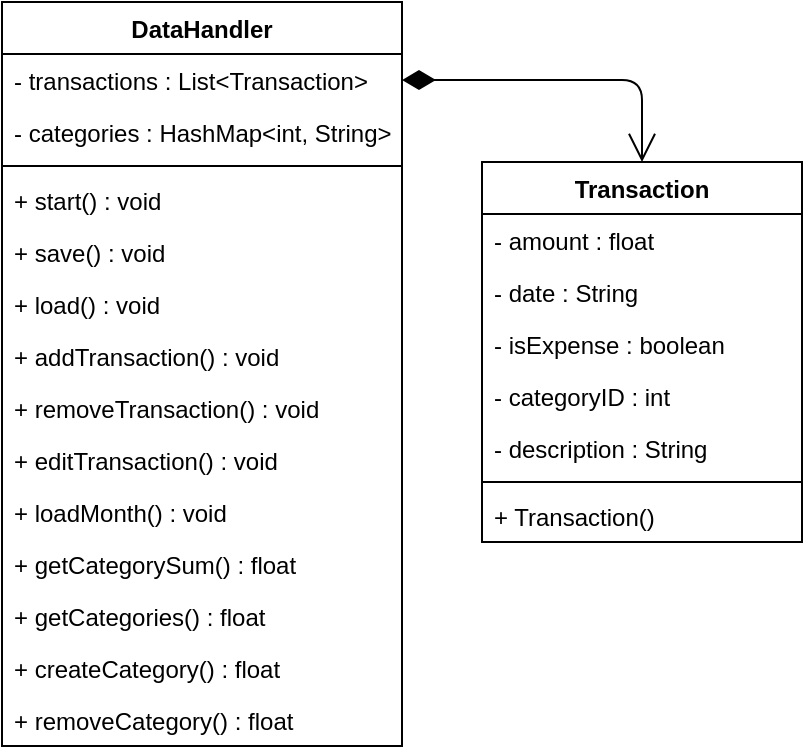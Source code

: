 <mxfile version="15.1.2" type="github">
  <diagram id="nWVULoXig8h5HPylabz_" name="Page-1">
    <mxGraphModel dx="1002" dy="682" grid="1" gridSize="10" guides="1" tooltips="1" connect="1" arrows="1" fold="1" page="1" pageScale="1" pageWidth="827" pageHeight="1169" math="0" shadow="0">
      <root>
        <mxCell id="0" />
        <mxCell id="1" parent="0" />
        <mxCell id="JpioFVyZRpaNfHh55IIH-1" value="DataHandler" style="swimlane;fontStyle=1;align=center;verticalAlign=top;childLayout=stackLayout;horizontal=1;startSize=26;horizontalStack=0;resizeParent=1;resizeParentMax=0;resizeLast=0;collapsible=1;marginBottom=0;" parent="1" vertex="1">
          <mxGeometry x="80" y="120" width="200" height="372" as="geometry" />
        </mxCell>
        <mxCell id="JpioFVyZRpaNfHh55IIH-2" value="- transactions : List&lt;Transaction&gt;" style="text;strokeColor=none;fillColor=none;align=left;verticalAlign=top;spacingLeft=4;spacingRight=4;overflow=hidden;rotatable=0;points=[[0,0.5],[1,0.5]];portConstraint=eastwest;" parent="JpioFVyZRpaNfHh55IIH-1" vertex="1">
          <mxGeometry y="26" width="200" height="26" as="geometry" />
        </mxCell>
        <mxCell id="JpioFVyZRpaNfHh55IIH-5" value="- categories : HashMap&lt;int, String&gt;" style="text;strokeColor=none;fillColor=none;align=left;verticalAlign=top;spacingLeft=4;spacingRight=4;overflow=hidden;rotatable=0;points=[[0,0.5],[1,0.5]];portConstraint=eastwest;" parent="JpioFVyZRpaNfHh55IIH-1" vertex="1">
          <mxGeometry y="52" width="200" height="26" as="geometry" />
        </mxCell>
        <mxCell id="JpioFVyZRpaNfHh55IIH-3" value="" style="line;strokeWidth=1;fillColor=none;align=left;verticalAlign=middle;spacingTop=-1;spacingLeft=3;spacingRight=3;rotatable=0;labelPosition=right;points=[];portConstraint=eastwest;" parent="JpioFVyZRpaNfHh55IIH-1" vertex="1">
          <mxGeometry y="78" width="200" height="8" as="geometry" />
        </mxCell>
        <mxCell id="JpioFVyZRpaNfHh55IIH-13" value="+ start() : void" style="text;strokeColor=none;fillColor=none;align=left;verticalAlign=top;spacingLeft=4;spacingRight=4;overflow=hidden;rotatable=0;points=[[0,0.5],[1,0.5]];portConstraint=eastwest;" parent="JpioFVyZRpaNfHh55IIH-1" vertex="1">
          <mxGeometry y="86" width="200" height="26" as="geometry" />
        </mxCell>
        <mxCell id="JpioFVyZRpaNfHh55IIH-14" value="+ save() : void" style="text;strokeColor=none;fillColor=none;align=left;verticalAlign=top;spacingLeft=4;spacingRight=4;overflow=hidden;rotatable=0;points=[[0,0.5],[1,0.5]];portConstraint=eastwest;" parent="JpioFVyZRpaNfHh55IIH-1" vertex="1">
          <mxGeometry y="112" width="200" height="26" as="geometry" />
        </mxCell>
        <mxCell id="JpioFVyZRpaNfHh55IIH-15" value="+ load() : void" style="text;strokeColor=none;fillColor=none;align=left;verticalAlign=top;spacingLeft=4;spacingRight=4;overflow=hidden;rotatable=0;points=[[0,0.5],[1,0.5]];portConstraint=eastwest;" parent="JpioFVyZRpaNfHh55IIH-1" vertex="1">
          <mxGeometry y="138" width="200" height="26" as="geometry" />
        </mxCell>
        <mxCell id="JpioFVyZRpaNfHh55IIH-4" value="+ addTransaction() : void" style="text;strokeColor=none;fillColor=none;align=left;verticalAlign=top;spacingLeft=4;spacingRight=4;overflow=hidden;rotatable=0;points=[[0,0.5],[1,0.5]];portConstraint=eastwest;" parent="JpioFVyZRpaNfHh55IIH-1" vertex="1">
          <mxGeometry y="164" width="200" height="26" as="geometry" />
        </mxCell>
        <mxCell id="JpioFVyZRpaNfHh55IIH-6" value="+ removeTransaction() : void" style="text;strokeColor=none;fillColor=none;align=left;verticalAlign=top;spacingLeft=4;spacingRight=4;overflow=hidden;rotatable=0;points=[[0,0.5],[1,0.5]];portConstraint=eastwest;" parent="JpioFVyZRpaNfHh55IIH-1" vertex="1">
          <mxGeometry y="190" width="200" height="26" as="geometry" />
        </mxCell>
        <mxCell id="JpioFVyZRpaNfHh55IIH-7" value="+ editTransaction() : void" style="text;strokeColor=none;fillColor=none;align=left;verticalAlign=top;spacingLeft=4;spacingRight=4;overflow=hidden;rotatable=0;points=[[0,0.5],[1,0.5]];portConstraint=eastwest;" parent="JpioFVyZRpaNfHh55IIH-1" vertex="1">
          <mxGeometry y="216" width="200" height="26" as="geometry" />
        </mxCell>
        <mxCell id="JpioFVyZRpaNfHh55IIH-8" value="+ loadMonth() : void" style="text;strokeColor=none;fillColor=none;align=left;verticalAlign=top;spacingLeft=4;spacingRight=4;overflow=hidden;rotatable=0;points=[[0,0.5],[1,0.5]];portConstraint=eastwest;" parent="JpioFVyZRpaNfHh55IIH-1" vertex="1">
          <mxGeometry y="242" width="200" height="26" as="geometry" />
        </mxCell>
        <mxCell id="JpioFVyZRpaNfHh55IIH-9" value="+ getCategorySum() : float" style="text;strokeColor=none;fillColor=none;align=left;verticalAlign=top;spacingLeft=4;spacingRight=4;overflow=hidden;rotatable=0;points=[[0,0.5],[1,0.5]];portConstraint=eastwest;" parent="JpioFVyZRpaNfHh55IIH-1" vertex="1">
          <mxGeometry y="268" width="200" height="26" as="geometry" />
        </mxCell>
        <mxCell id="JpioFVyZRpaNfHh55IIH-10" value="+ getCategories() : float" style="text;strokeColor=none;fillColor=none;align=left;verticalAlign=top;spacingLeft=4;spacingRight=4;overflow=hidden;rotatable=0;points=[[0,0.5],[1,0.5]];portConstraint=eastwest;" parent="JpioFVyZRpaNfHh55IIH-1" vertex="1">
          <mxGeometry y="294" width="200" height="26" as="geometry" />
        </mxCell>
        <mxCell id="JpioFVyZRpaNfHh55IIH-11" value="+ createCategory() : float" style="text;strokeColor=none;fillColor=none;align=left;verticalAlign=top;spacingLeft=4;spacingRight=4;overflow=hidden;rotatable=0;points=[[0,0.5],[1,0.5]];portConstraint=eastwest;" parent="JpioFVyZRpaNfHh55IIH-1" vertex="1">
          <mxGeometry y="320" width="200" height="26" as="geometry" />
        </mxCell>
        <mxCell id="JpioFVyZRpaNfHh55IIH-12" value="+ removeCategory() : float" style="text;strokeColor=none;fillColor=none;align=left;verticalAlign=top;spacingLeft=4;spacingRight=4;overflow=hidden;rotatable=0;points=[[0,0.5],[1,0.5]];portConstraint=eastwest;" parent="JpioFVyZRpaNfHh55IIH-1" vertex="1">
          <mxGeometry y="346" width="200" height="26" as="geometry" />
        </mxCell>
        <mxCell id="JpioFVyZRpaNfHh55IIH-16" value="Transaction&#xa;" style="swimlane;fontStyle=1;align=center;verticalAlign=top;childLayout=stackLayout;horizontal=1;startSize=26;horizontalStack=0;resizeParent=1;resizeParentMax=0;resizeLast=0;collapsible=1;marginBottom=0;" parent="1" vertex="1">
          <mxGeometry x="320" y="200" width="160" height="190" as="geometry" />
        </mxCell>
        <mxCell id="JpioFVyZRpaNfHh55IIH-17" value="- amount : float" style="text;strokeColor=none;fillColor=none;align=left;verticalAlign=top;spacingLeft=4;spacingRight=4;overflow=hidden;rotatable=0;points=[[0,0.5],[1,0.5]];portConstraint=eastwest;" parent="JpioFVyZRpaNfHh55IIH-16" vertex="1">
          <mxGeometry y="26" width="160" height="26" as="geometry" />
        </mxCell>
        <mxCell id="JpioFVyZRpaNfHh55IIH-20" value="- date : String" style="text;strokeColor=none;fillColor=none;align=left;verticalAlign=top;spacingLeft=4;spacingRight=4;overflow=hidden;rotatable=0;points=[[0,0.5],[1,0.5]];portConstraint=eastwest;" parent="JpioFVyZRpaNfHh55IIH-16" vertex="1">
          <mxGeometry y="52" width="160" height="26" as="geometry" />
        </mxCell>
        <mxCell id="JpioFVyZRpaNfHh55IIH-21" value="- isExpense : boolean" style="text;strokeColor=none;fillColor=none;align=left;verticalAlign=top;spacingLeft=4;spacingRight=4;overflow=hidden;rotatable=0;points=[[0,0.5],[1,0.5]];portConstraint=eastwest;" parent="JpioFVyZRpaNfHh55IIH-16" vertex="1">
          <mxGeometry y="78" width="160" height="26" as="geometry" />
        </mxCell>
        <mxCell id="JpioFVyZRpaNfHh55IIH-22" value="- categoryID : int" style="text;strokeColor=none;fillColor=none;align=left;verticalAlign=top;spacingLeft=4;spacingRight=4;overflow=hidden;rotatable=0;points=[[0,0.5],[1,0.5]];portConstraint=eastwest;" parent="JpioFVyZRpaNfHh55IIH-16" vertex="1">
          <mxGeometry y="104" width="160" height="26" as="geometry" />
        </mxCell>
        <mxCell id="JpioFVyZRpaNfHh55IIH-23" value="- description : String" style="text;strokeColor=none;fillColor=none;align=left;verticalAlign=top;spacingLeft=4;spacingRight=4;overflow=hidden;rotatable=0;points=[[0,0.5],[1,0.5]];portConstraint=eastwest;" parent="JpioFVyZRpaNfHh55IIH-16" vertex="1">
          <mxGeometry y="130" width="160" height="26" as="geometry" />
        </mxCell>
        <mxCell id="JpioFVyZRpaNfHh55IIH-18" value="" style="line;strokeWidth=1;fillColor=none;align=left;verticalAlign=middle;spacingTop=-1;spacingLeft=3;spacingRight=3;rotatable=0;labelPosition=right;points=[];portConstraint=eastwest;" parent="JpioFVyZRpaNfHh55IIH-16" vertex="1">
          <mxGeometry y="156" width="160" height="8" as="geometry" />
        </mxCell>
        <mxCell id="JpioFVyZRpaNfHh55IIH-19" value="+ Transaction()" style="text;strokeColor=none;fillColor=none;align=left;verticalAlign=top;spacingLeft=4;spacingRight=4;overflow=hidden;rotatable=0;points=[[0,0.5],[1,0.5]];portConstraint=eastwest;" parent="JpioFVyZRpaNfHh55IIH-16" vertex="1">
          <mxGeometry y="164" width="160" height="26" as="geometry" />
        </mxCell>
        <mxCell id="JpioFVyZRpaNfHh55IIH-24" value="" style="endArrow=open;html=1;endSize=12;startArrow=diamondThin;startSize=14;startFill=1;edgeStyle=orthogonalEdgeStyle;align=left;verticalAlign=bottom;exitX=1;exitY=0.5;exitDx=0;exitDy=0;entryX=0.5;entryY=0;entryDx=0;entryDy=0;" parent="1" source="JpioFVyZRpaNfHh55IIH-2" target="JpioFVyZRpaNfHh55IIH-16" edge="1">
          <mxGeometry x="-1" y="3" relative="1" as="geometry">
            <mxPoint x="300" y="90" as="sourcePoint" />
            <mxPoint x="460" y="90" as="targetPoint" />
          </mxGeometry>
        </mxCell>
      </root>
    </mxGraphModel>
  </diagram>
</mxfile>
